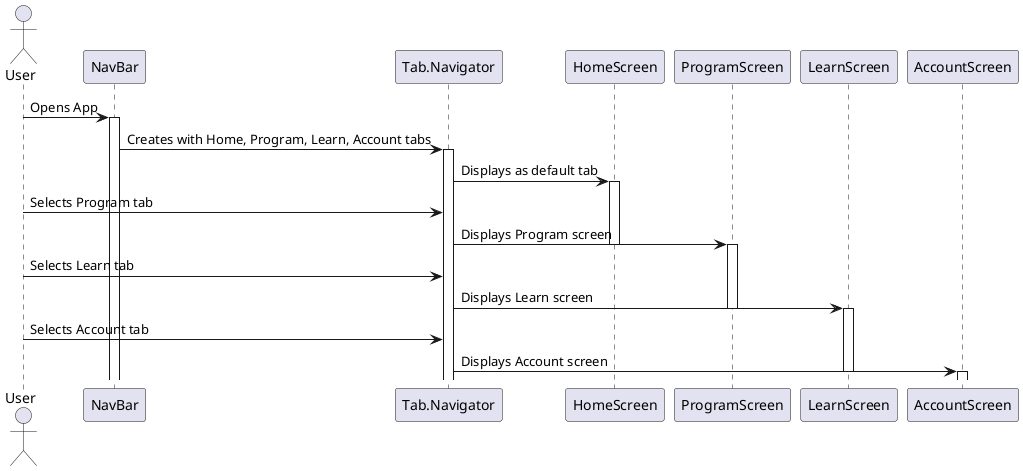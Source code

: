 @startuml
actor User
participant NavBar
participant "Tab.Navigator" as TabNavigator
participant HomeScreen
participant ProgramScreen
participant LearnScreen
participant AccountScreen

User -> NavBar: Opens App
activate NavBar
NavBar -> TabNavigator: Creates with Home, Program, Learn, Account tabs
activate TabNavigator
TabNavigator -> HomeScreen: Displays as default tab
activate HomeScreen
User -> TabNavigator: Selects Program tab
TabNavigator -> ProgramScreen: Displays Program screen
deactivate HomeScreen
activate ProgramScreen
User -> TabNavigator: Selects Learn tab
TabNavigator -> LearnScreen: Displays Learn screen
deactivate ProgramScreen
activate LearnScreen
User -> TabNavigator: Selects Account tab
TabNavigator -> AccountScreen: Displays Account screen
deactivate LearnScreen
activate AccountScreen
@enduml